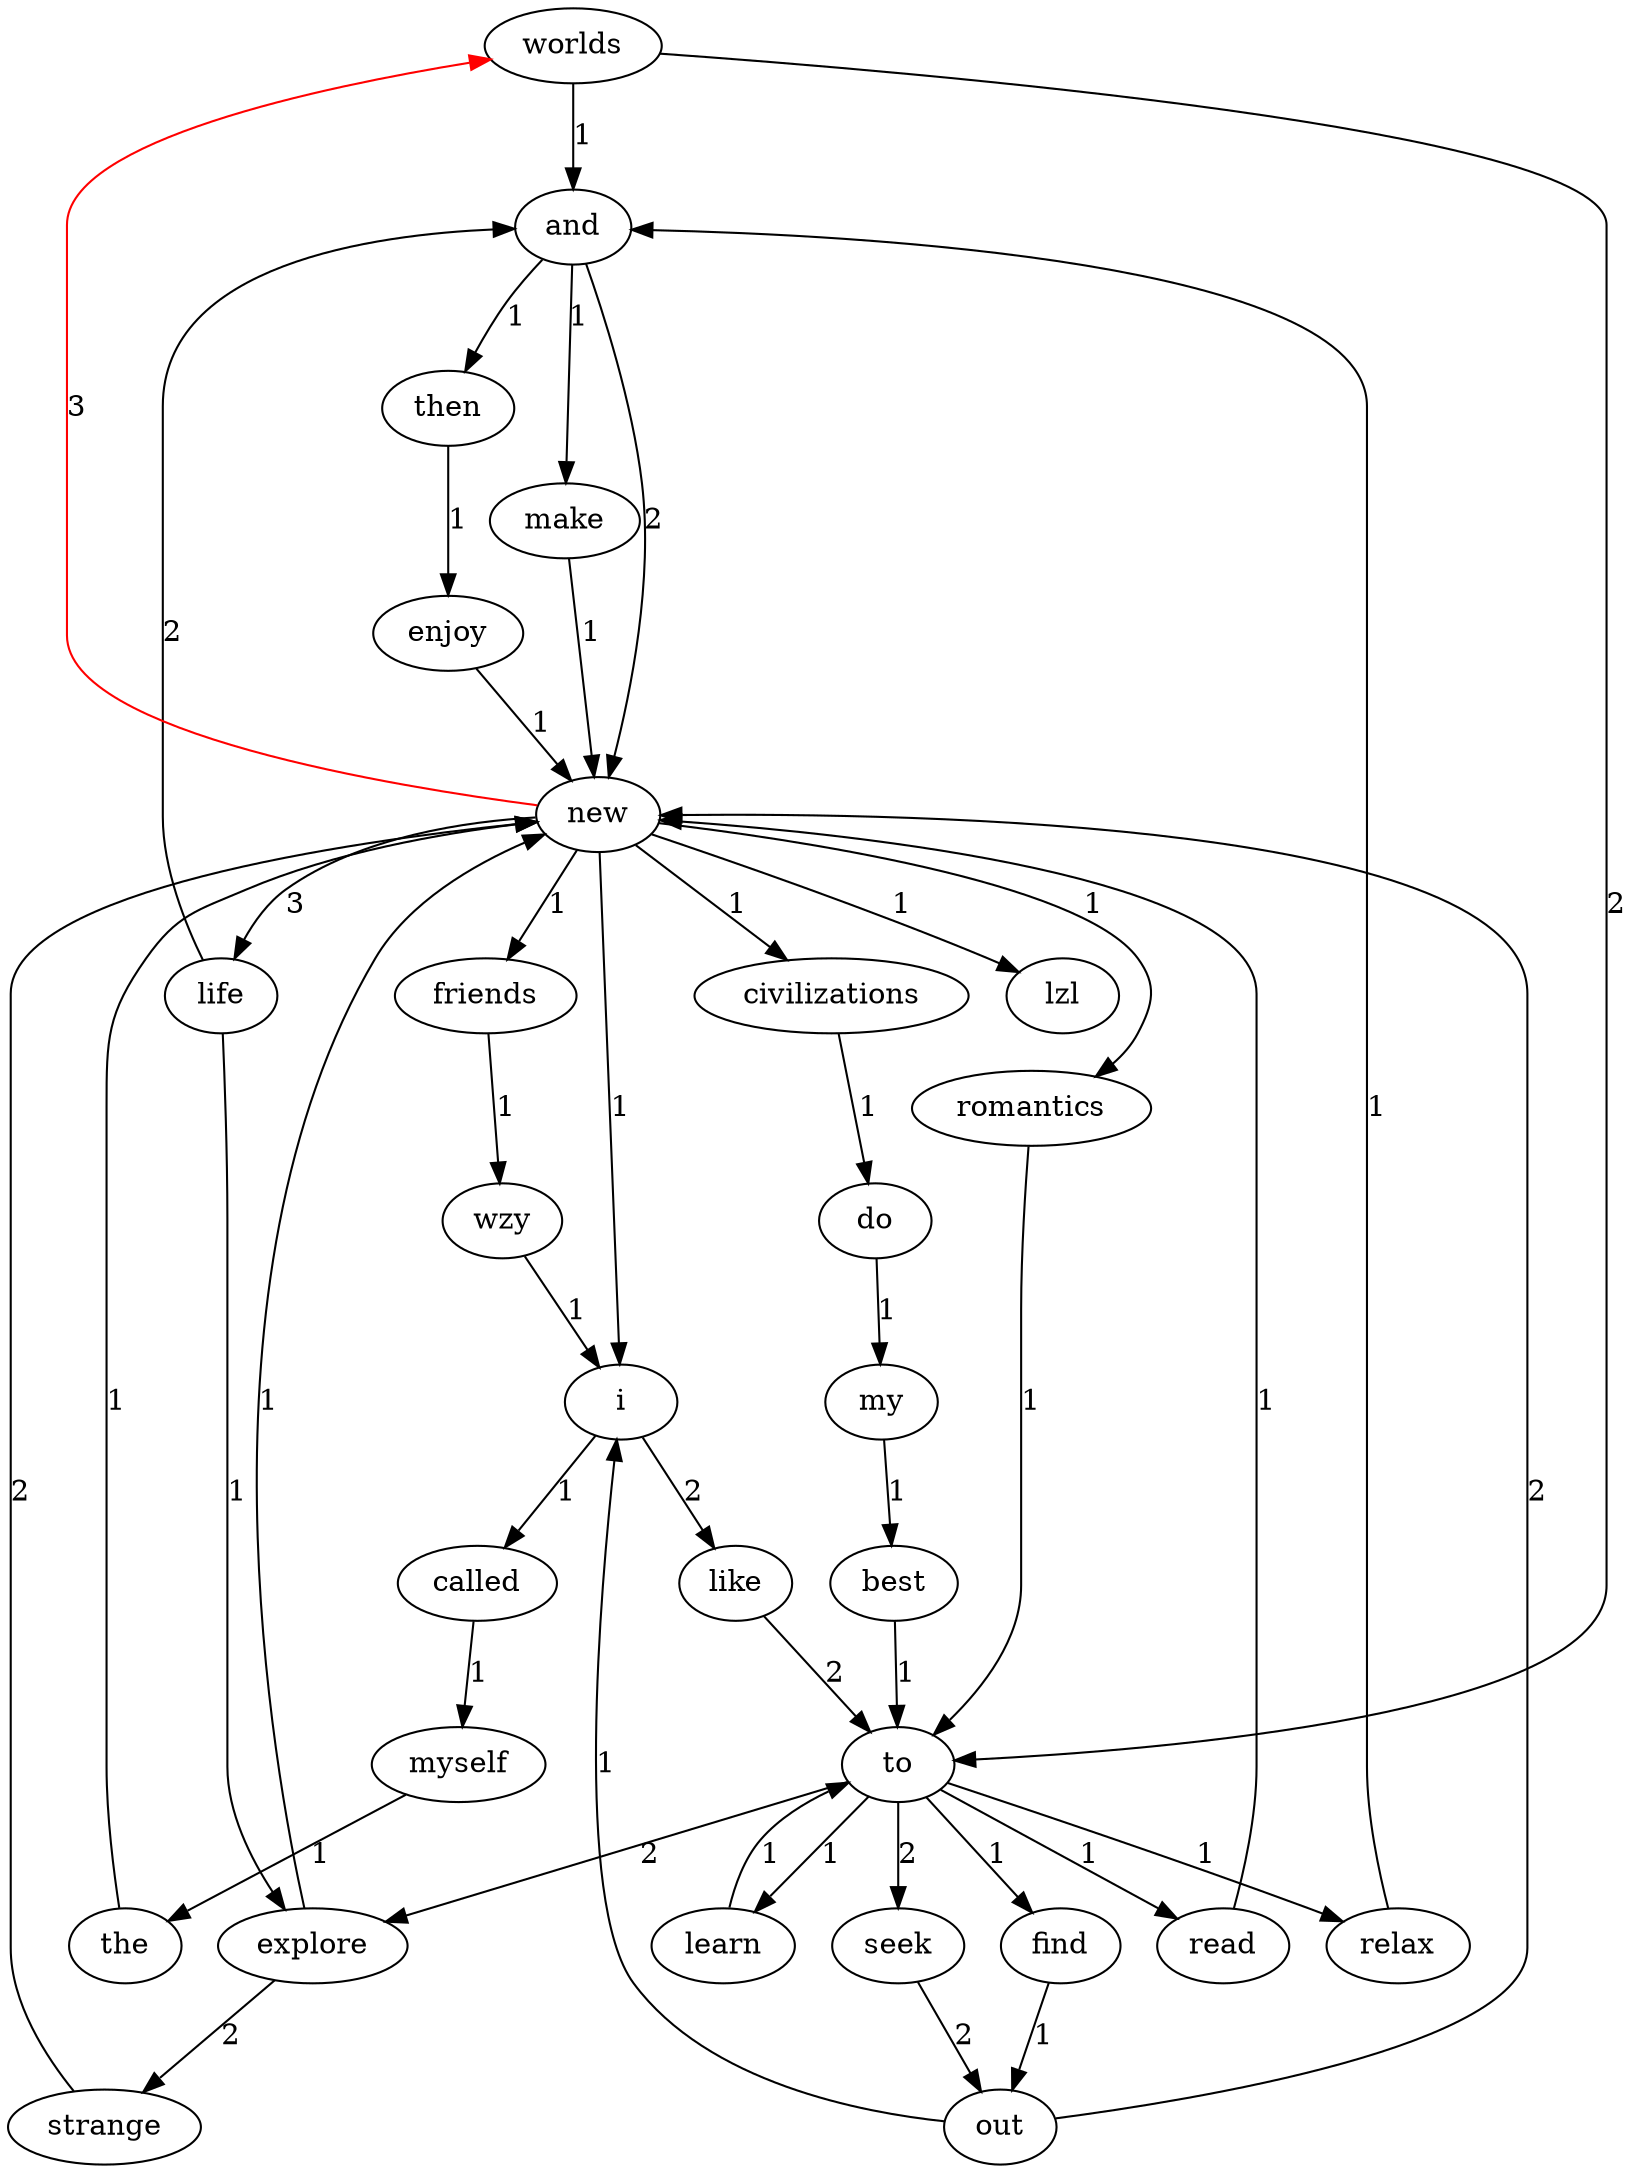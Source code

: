 digraph G {
	"worlds" [label="worlds"];
	"called" [label="called"];
	"enjoy" [label="enjoy"];
	"best" [label="best"];
	"do" [label="do"];
	"seek" [label="seek"];
	"life" [label="life"];
	"out" [label="out"];
	"romantics" [label="romantics"];
	"and" [label="and"];
	"find" [label="find"];
	"civilizations" [label="civilizations"];
	"make" [label="make"];
	"lzl" [label="lzl"];
	"new" [label="new"];
	"read" [label="read"];
	"explore" [label="explore"];
	"like" [label="like"];
	"learn" [label="learn"];
	"relax" [label="relax"];
	"myself" [label="myself"];
	"i" [label="i"];
	"then" [label="then"];
	"my" [label="my"];
	"strange" [label="strange"];
	"friends" [label="friends"];
	"the" [label="the"];
	"wzy" [label="wzy"];
	"to" [label="to"];
	"worlds" -> "to" [label="2"];
	"worlds" -> "and" [label="1"];
	"called" -> "myself" [label="1"];
	"enjoy" -> "new" [label="1"];
	"best" -> "to" [label="1"];
	"do" -> "my" [label="1"];
	"seek" -> "out" [label="2"];
	"life" -> "and" [label="2"];
	"life" -> "explore" [label="1"];
	"out" -> "new" [label="2"];
	"out" -> "i" [label="1"];
	"romantics" -> "to" [label="1"];
	"and" -> "new" [label="2"];
	"and" -> "make" [label="1"];
	"and" -> "then" [label="1"];
	"find" -> "out" [label="1"];
	"civilizations" -> "do" [label="1"];
	"make" -> "new" [label="1"];
	"new" -> "worlds" [label="3", color="red"];
	"new" -> "life" [label="3"];
	"new" -> "civilizations" [label="1"];
	"new" -> "i" [label="1"];
	"new" -> "friends" [label="1"];
	"new" -> "romantics" [label="1"];
	"new" -> "lzl" [label="1"];
	"read" -> "new" [label="1"];
	"explore" -> "strange" [label="2"];
	"explore" -> "new" [label="1"];
	"like" -> "to" [label="2"];
	"learn" -> "to" [label="1"];
	"relax" -> "and" [label="1"];
	"myself" -> "the" [label="1"];
	"i" -> "like" [label="2"];
	"i" -> "called" [label="1"];
	"then" -> "enjoy" [label="1"];
	"my" -> "best" [label="1"];
	"strange" -> "new" [label="2"];
	"friends" -> "wzy" [label="1"];
	"the" -> "new" [label="1"];
	"wzy" -> "i" [label="1"];
	"to" -> "explore" [label="2"];
	"to" -> "seek" [label="2"];
	"to" -> "find" [label="1"];
	"to" -> "read" [label="1"];
	"to" -> "learn" [label="1"];
	"to" -> "relax" [label="1"];
}